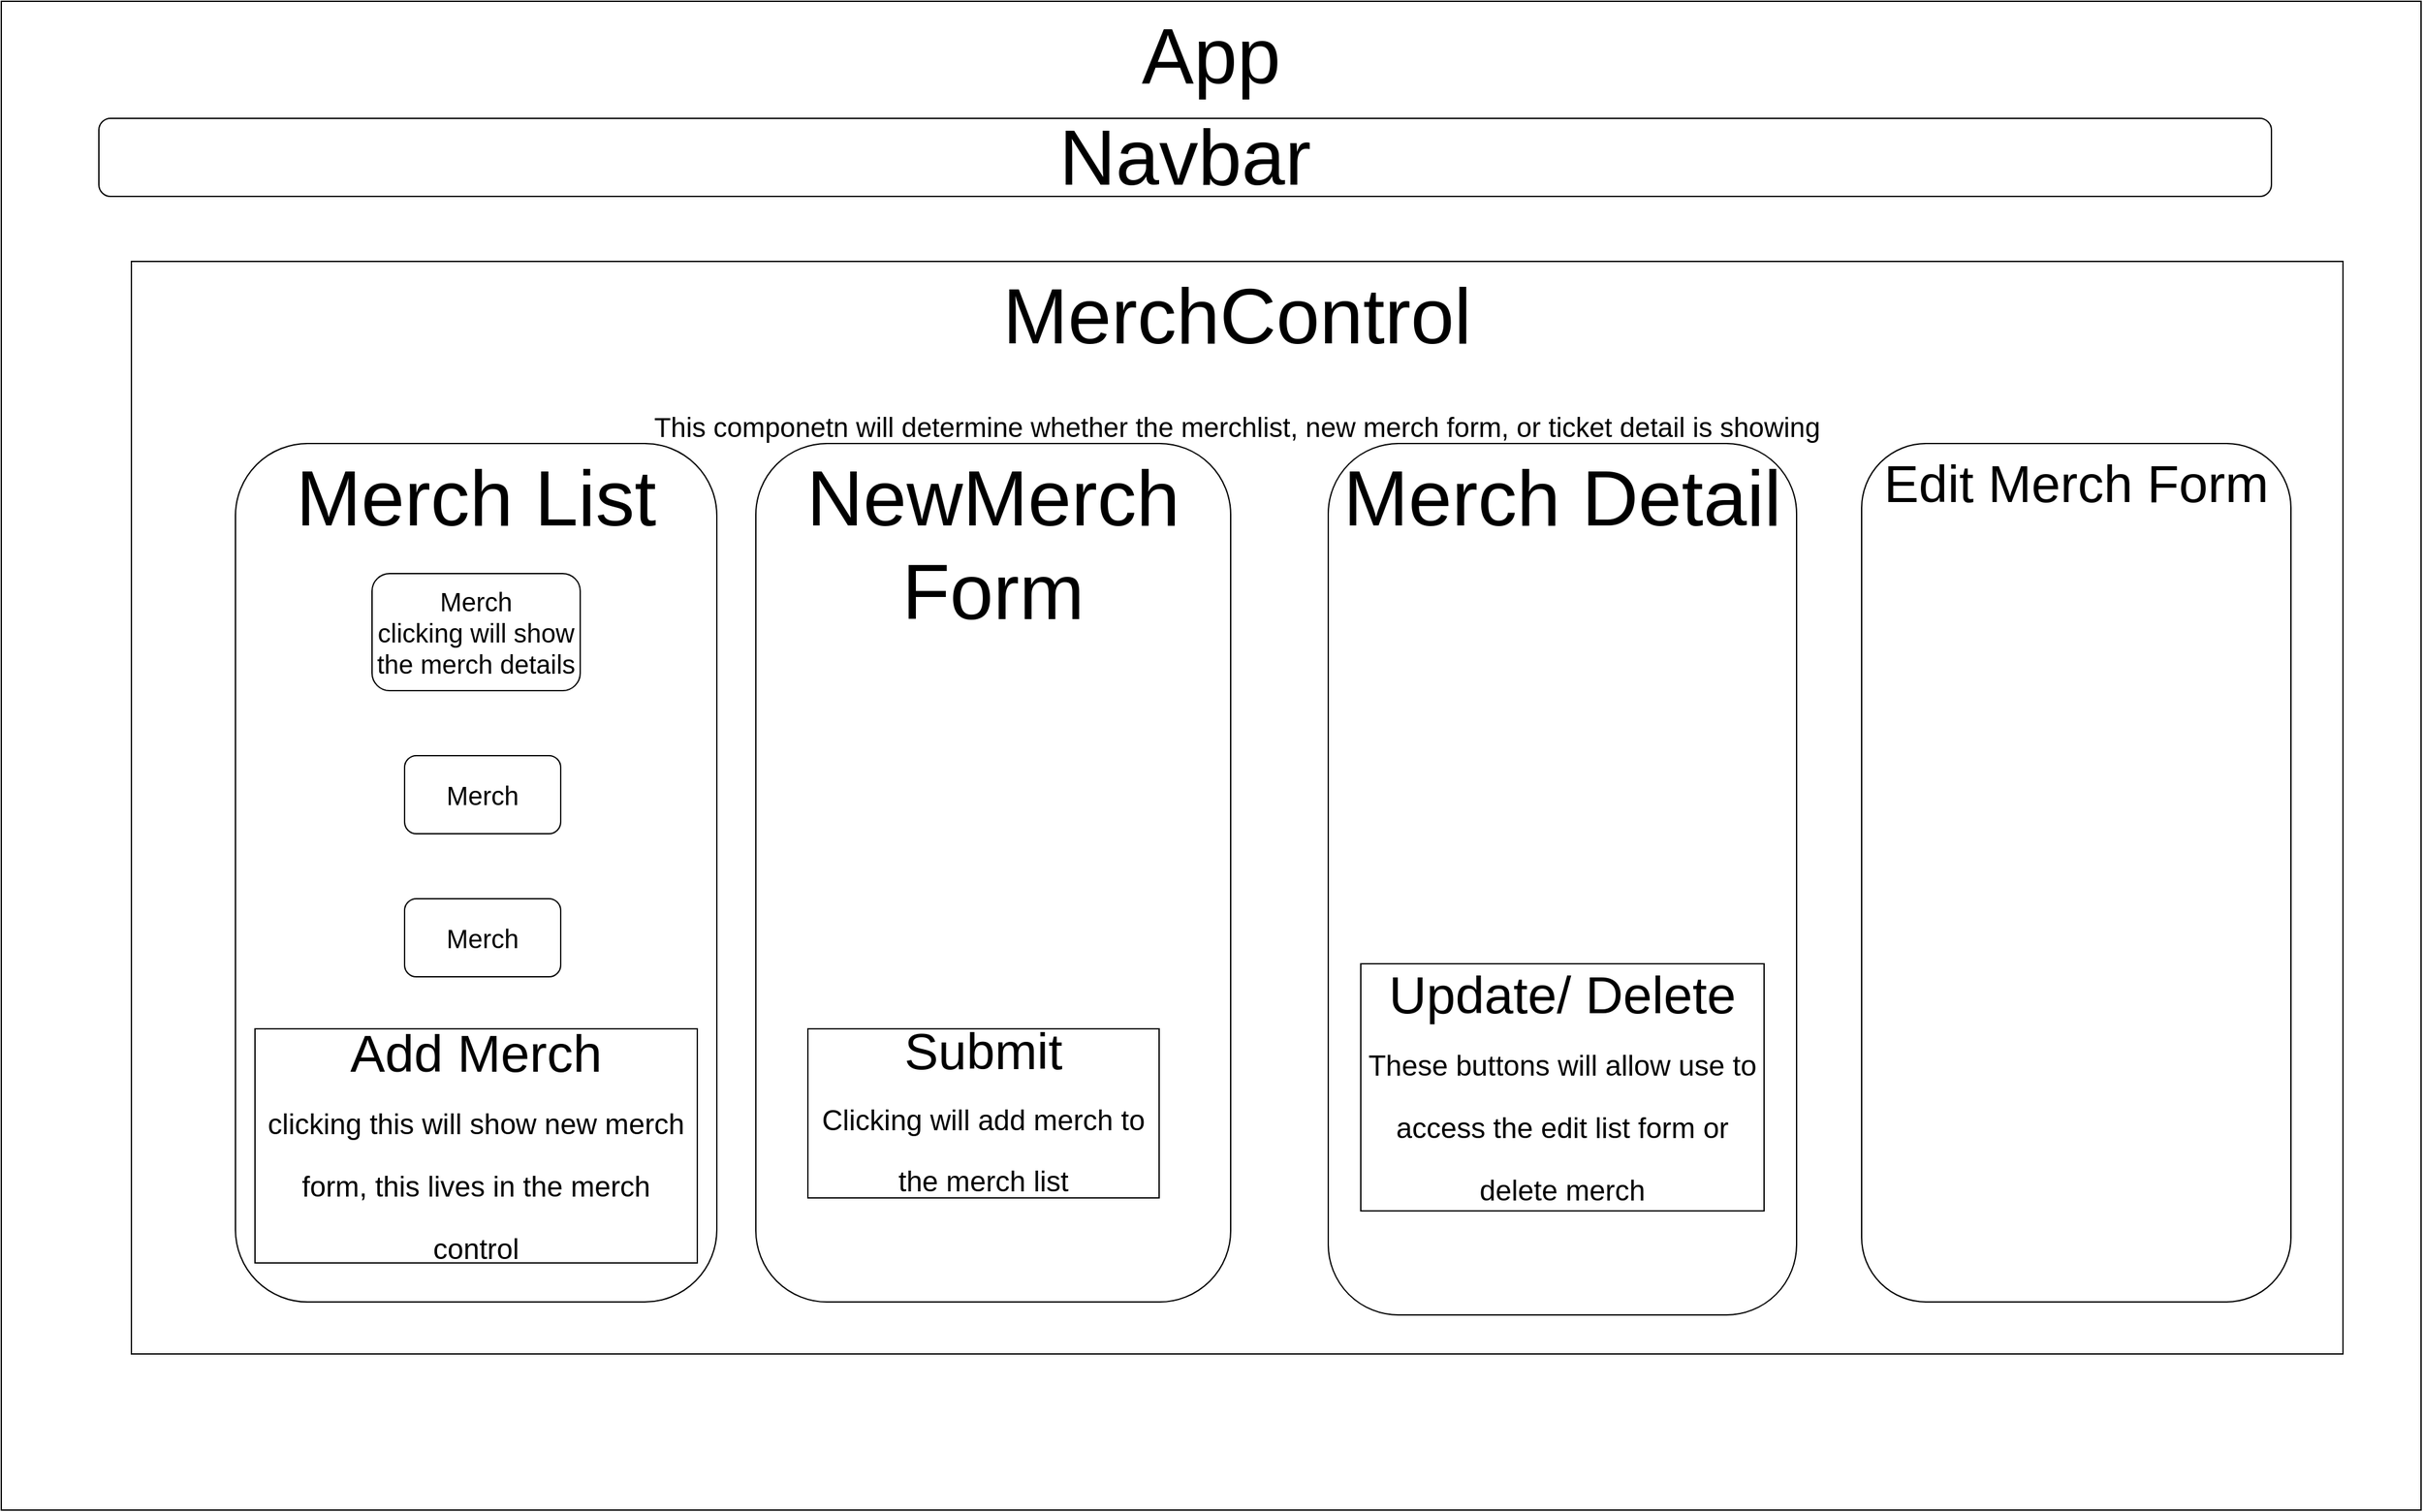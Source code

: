<mxfile>
    <diagram id="ZKzgmVWO_qzG66_UkIin" name="Page-1">
        <mxGraphModel dx="2338" dy="1580" grid="1" gridSize="10" guides="1" tooltips="1" connect="1" arrows="1" fold="1" page="1" pageScale="1" pageWidth="1920" pageHeight="1200" math="0" shadow="0">
            <root>
                <mxCell id="0"/>
                <mxCell id="1" parent="0"/>
                <mxCell id="2" value="&lt;font style=&quot;font-size: 60px&quot;&gt;App&lt;/font&gt;" style="rounded=0;whiteSpace=wrap;html=1;horizontal=1;verticalAlign=top;" parent="1" vertex="1">
                    <mxGeometry x="50" y="40" width="1860" height="1160" as="geometry"/>
                </mxCell>
                <mxCell id="4" value="Navbar" style="rounded=1;whiteSpace=wrap;html=1;fontSize=60;" parent="1" vertex="1">
                    <mxGeometry x="125" y="130" width="1670" height="60" as="geometry"/>
                </mxCell>
                <mxCell id="5" value="MerchControl&lt;br&gt;&lt;font style=&quot;line-height: 1.1&quot;&gt;&lt;font style=&quot;font-size: 21px&quot;&gt;This componetn will determine whether the merchlist, new merch form, or ticket detail is showing&lt;/font&gt;&lt;br&gt;&lt;/font&gt;" style="rounded=0;whiteSpace=wrap;html=1;fontSize=60;verticalAlign=top;" parent="1" vertex="1">
                    <mxGeometry x="150" y="240" width="1700" height="840" as="geometry"/>
                </mxCell>
                <mxCell id="7" value="Merch List" style="rounded=1;whiteSpace=wrap;html=1;fontSize=60;verticalAlign=top;" parent="1" vertex="1">
                    <mxGeometry x="230" y="380" width="370" height="660" as="geometry"/>
                </mxCell>
                <mxCell id="8" value="NewMerch Form" style="rounded=1;whiteSpace=wrap;html=1;fontSize=60;verticalAlign=top;" parent="1" vertex="1">
                    <mxGeometry x="630" y="380" width="365" height="660" as="geometry"/>
                </mxCell>
                <mxCell id="9" value="Merch Detail" style="rounded=1;whiteSpace=wrap;html=1;fontSize=60;verticalAlign=top;" parent="1" vertex="1">
                    <mxGeometry x="1070" y="380" width="360" height="670" as="geometry"/>
                </mxCell>
                <mxCell id="10" value="Merch&lt;br&gt;clicking will show the merch details" style="rounded=1;whiteSpace=wrap;html=1;fontSize=20;" parent="1" vertex="1">
                    <mxGeometry x="335" y="480" width="160" height="90" as="geometry"/>
                </mxCell>
                <mxCell id="11" value="Merch" style="rounded=1;whiteSpace=wrap;html=1;fontSize=20;" parent="1" vertex="1">
                    <mxGeometry x="360" y="620" width="120" height="60" as="geometry"/>
                </mxCell>
                <mxCell id="12" value="Merch" style="rounded=1;whiteSpace=wrap;html=1;fontSize=20;" parent="1" vertex="1">
                    <mxGeometry x="360" y="730" width="120" height="60" as="geometry"/>
                </mxCell>
                <mxCell id="13" value="Add Merch&lt;br style=&quot;font-size: 39px&quot;&gt;&lt;span style=&quot;font-size: 22px&quot;&gt;clicking this will show new merch form, this lives in the merch control&lt;/span&gt;" style="rounded=0;whiteSpace=wrap;html=1;fontSize=40;" parent="1" vertex="1">
                    <mxGeometry x="245" y="830" width="340" height="180" as="geometry"/>
                </mxCell>
                <mxCell id="14" value="Submit&lt;br style=&quot;font-size: 38px&quot;&gt;&lt;span style=&quot;font-size: 22px&quot;&gt;Clicking will add merch to the merch list&lt;/span&gt;" style="rounded=0;whiteSpace=wrap;html=1;fontSize=39;" parent="1" vertex="1">
                    <mxGeometry x="670" y="830" width="270" height="130" as="geometry"/>
                </mxCell>
                <mxCell id="15" value="Update/ Delete&lt;br style=&quot;font-size: 39px&quot;&gt;&lt;span style=&quot;font-size: 22px&quot;&gt;These buttons will allow use to access the edit list form or delete merch&lt;/span&gt;" style="rounded=0;whiteSpace=wrap;html=1;fontSize=40;" parent="1" vertex="1">
                    <mxGeometry x="1095" y="780" width="310" height="190" as="geometry"/>
                </mxCell>
                <mxCell id="tPFdVtnUfA02BlCo6YBx-15" value="Edit Merch Form" style="rounded=1;whiteSpace=wrap;html=1;fontSize=40;verticalAlign=top;" vertex="1" parent="1">
                    <mxGeometry x="1480" y="380" width="330" height="660" as="geometry"/>
                </mxCell>
            </root>
        </mxGraphModel>
    </diagram>
    <diagram id="5Yldx7D7_8vW3LwwPjU1" name="Page-1">
        <mxGraphModel dx="1409" dy="790" grid="1" gridSize="10" guides="1" tooltips="1" connect="1" arrows="1" fold="1" page="1" pageScale="1" pageWidth="1100" pageHeight="850" math="0" shadow="0">
            <root>
                <mxCell id="0"/>
                <mxCell id="1" parent="0"/>
            </root>
        </mxGraphModel>
    </diagram>
</mxfile>
